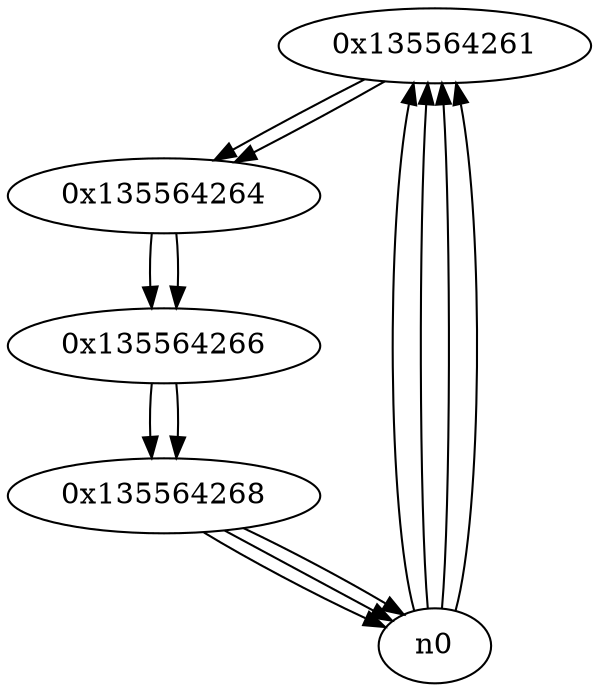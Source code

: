 digraph G{
/* nodes */
  n1 [label="0x135564261"]
  n2 [label="0x135564264"]
  n3 [label="0x135564266"]
  n4 [label="0x135564268"]
/* edges */
n1 -> n2;
n0 -> n1;
n0 -> n1;
n0 -> n1;
n0 -> n1;
n2 -> n3;
n1 -> n2;
n3 -> n4;
n2 -> n3;
n4 -> n0;
n4 -> n0;
n4 -> n0;
n3 -> n4;
}
